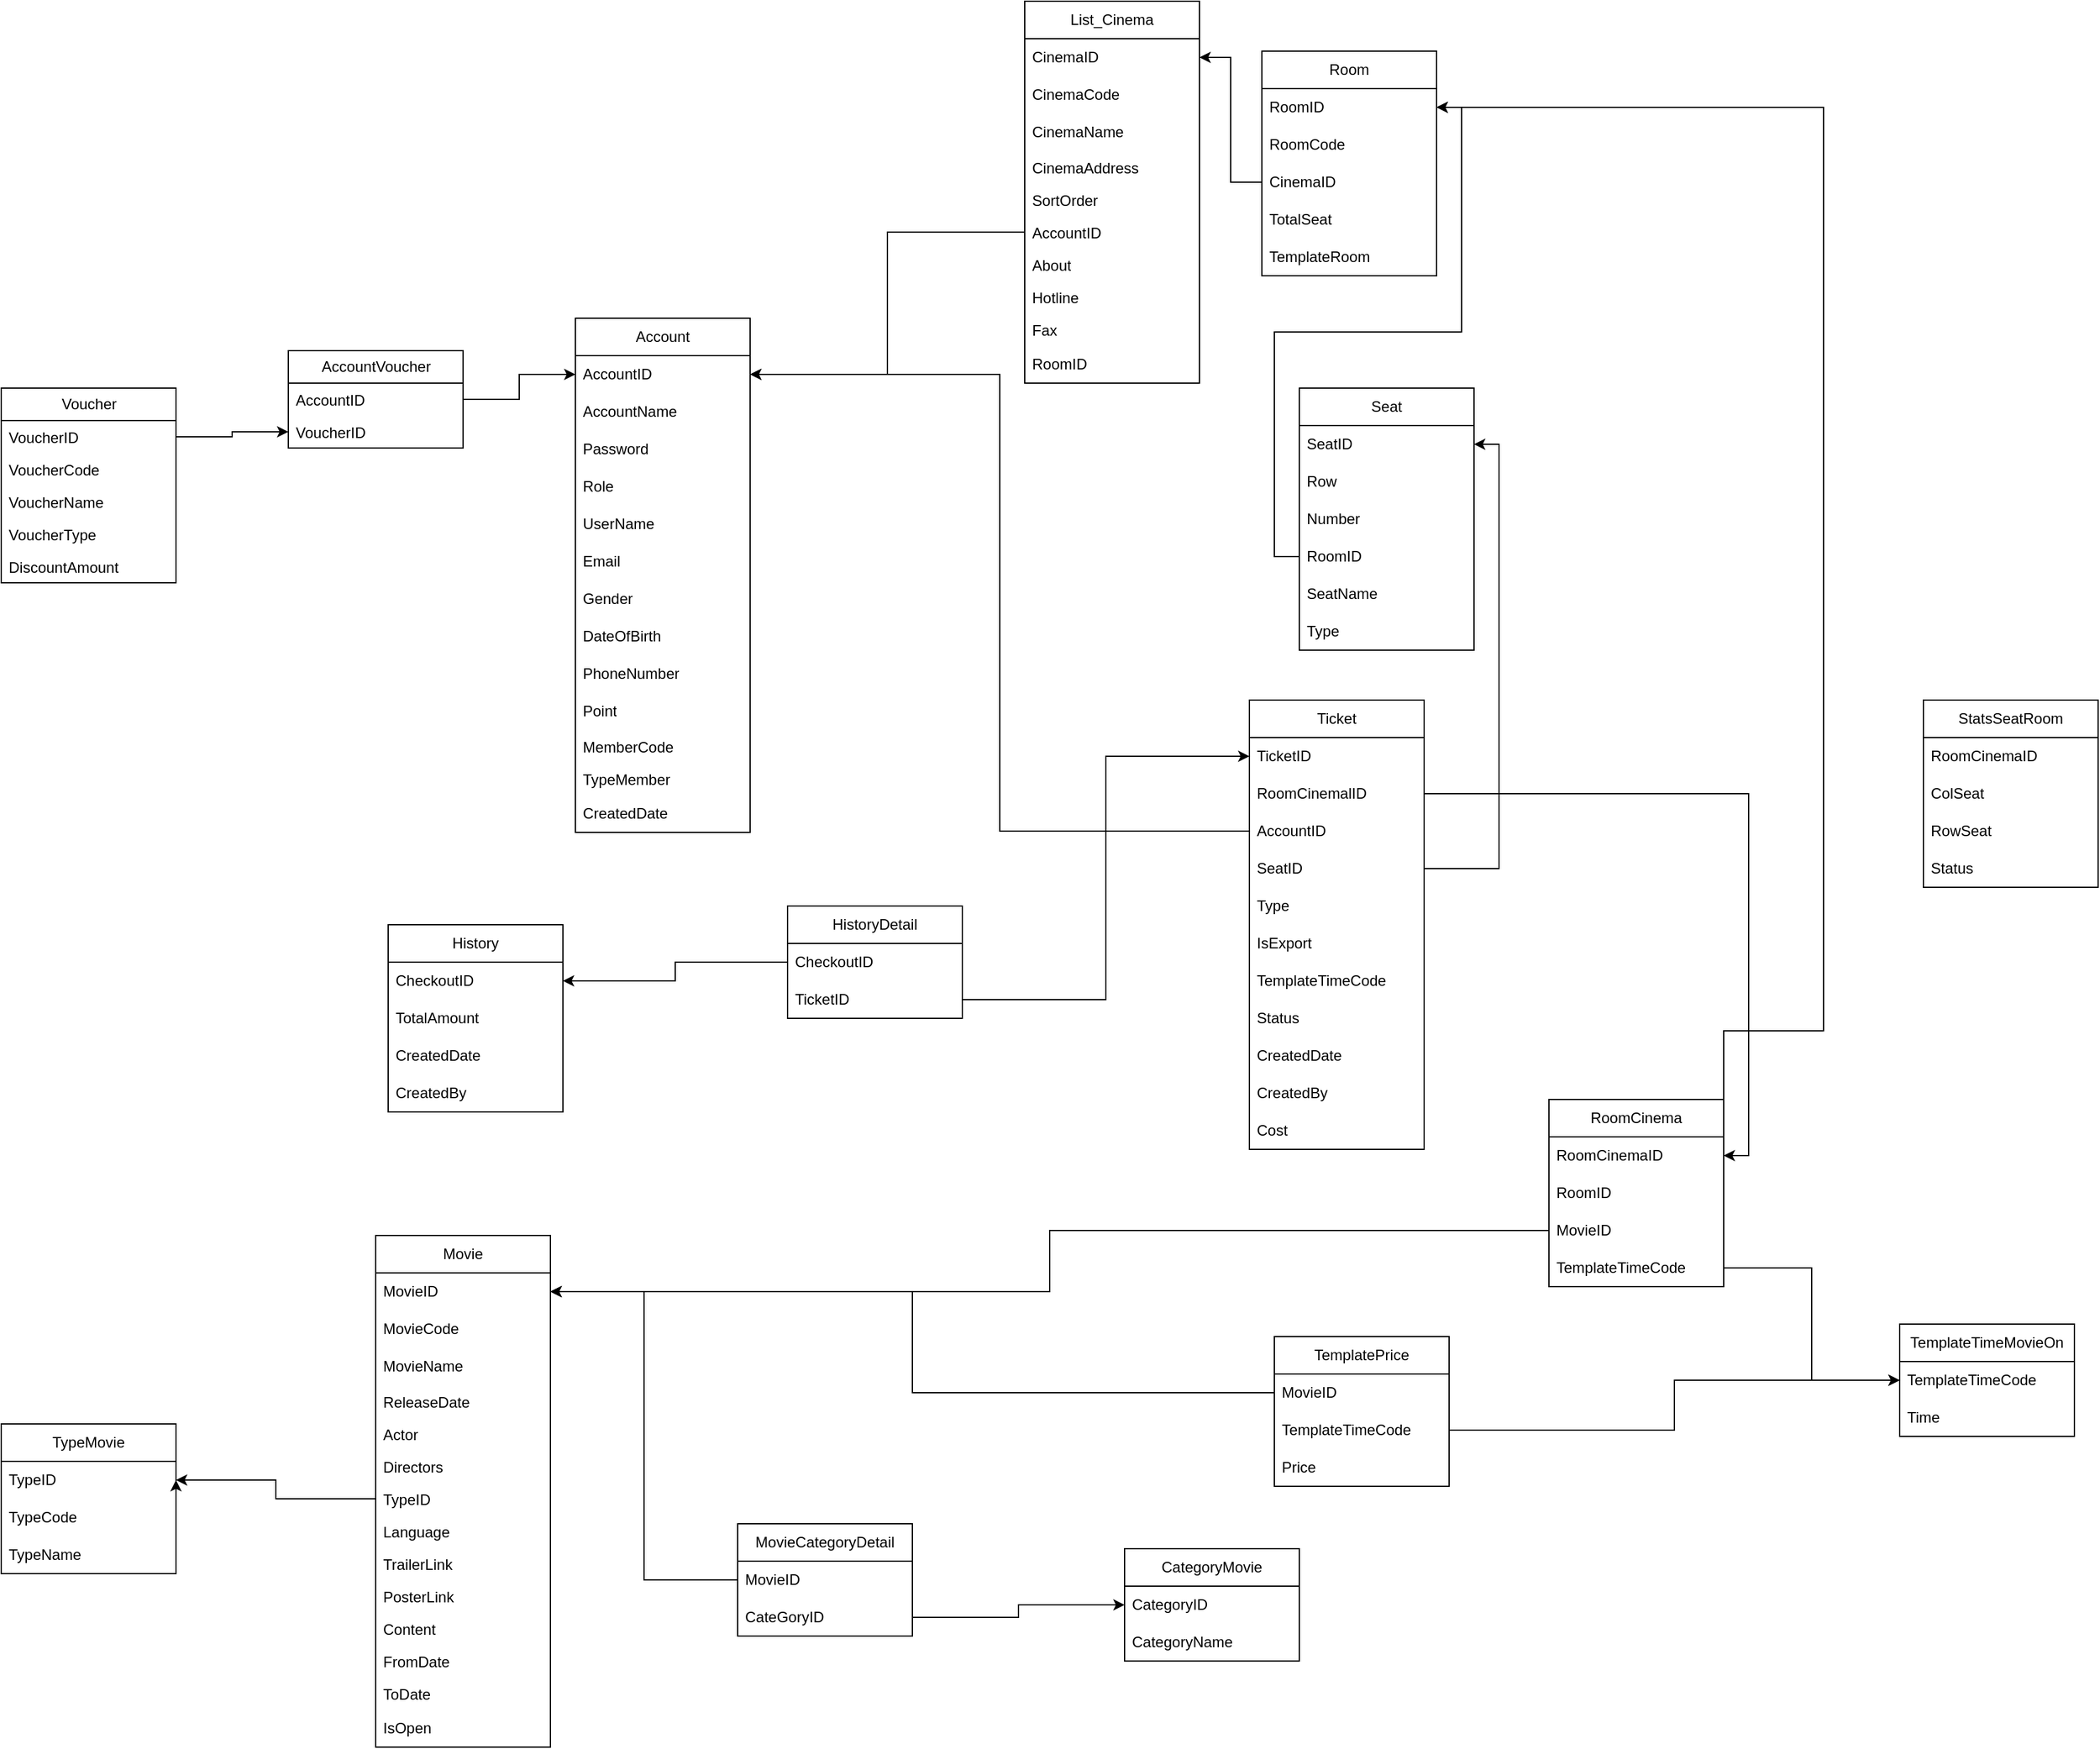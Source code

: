 <mxfile version="20.8.16" type="device"><diagram name="Trang-1" id="UtZjpAJsQ7pLlJtcS7iG"><mxGraphModel dx="2418" dy="1748" grid="1" gridSize="10" guides="1" tooltips="1" connect="1" arrows="1" fold="1" page="1" pageScale="1" pageWidth="827" pageHeight="1169" math="0" shadow="0"><root><mxCell id="0"/><mxCell id="1" parent="0"/><mxCell id="E2GDaPRwXXDeSJfdQGEC-1" value="Account" style="swimlane;fontStyle=0;childLayout=stackLayout;horizontal=1;startSize=30;horizontalStack=0;resizeParent=1;resizeParentMax=0;resizeLast=0;collapsible=1;marginBottom=0;whiteSpace=wrap;html=1;" parent="1" vertex="1"><mxGeometry x="40" y="24" width="140" height="412" as="geometry"/></mxCell><mxCell id="E2GDaPRwXXDeSJfdQGEC-2" value="AccountID" style="text;strokeColor=none;fillColor=none;align=left;verticalAlign=middle;spacingLeft=4;spacingRight=4;overflow=hidden;points=[[0,0.5],[1,0.5]];portConstraint=eastwest;rotatable=0;whiteSpace=wrap;html=1;" parent="E2GDaPRwXXDeSJfdQGEC-1" vertex="1"><mxGeometry y="30" width="140" height="30" as="geometry"/></mxCell><mxCell id="E2GDaPRwXXDeSJfdQGEC-3" value="AccountName" style="text;strokeColor=none;fillColor=none;align=left;verticalAlign=middle;spacingLeft=4;spacingRight=4;overflow=hidden;points=[[0,0.5],[1,0.5]];portConstraint=eastwest;rotatable=0;whiteSpace=wrap;html=1;" parent="E2GDaPRwXXDeSJfdQGEC-1" vertex="1"><mxGeometry y="60" width="140" height="30" as="geometry"/></mxCell><mxCell id="E2GDaPRwXXDeSJfdQGEC-4" value="Password" style="text;strokeColor=none;fillColor=none;align=left;verticalAlign=middle;spacingLeft=4;spacingRight=4;overflow=hidden;points=[[0,0.5],[1,0.5]];portConstraint=eastwest;rotatable=0;whiteSpace=wrap;html=1;" parent="E2GDaPRwXXDeSJfdQGEC-1" vertex="1"><mxGeometry y="90" width="140" height="30" as="geometry"/></mxCell><mxCell id="E2GDaPRwXXDeSJfdQGEC-6" value="Role" style="text;strokeColor=none;fillColor=none;align=left;verticalAlign=middle;spacingLeft=4;spacingRight=4;overflow=hidden;points=[[0,0.5],[1,0.5]];portConstraint=eastwest;rotatable=0;whiteSpace=wrap;html=1;" parent="E2GDaPRwXXDeSJfdQGEC-1" vertex="1"><mxGeometry y="120" width="140" height="30" as="geometry"/></mxCell><mxCell id="E2GDaPRwXXDeSJfdQGEC-7" value="UserName" style="text;strokeColor=none;fillColor=none;align=left;verticalAlign=middle;spacingLeft=4;spacingRight=4;overflow=hidden;points=[[0,0.5],[1,0.5]];portConstraint=eastwest;rotatable=0;whiteSpace=wrap;html=1;" parent="E2GDaPRwXXDeSJfdQGEC-1" vertex="1"><mxGeometry y="150" width="140" height="30" as="geometry"/></mxCell><mxCell id="E2GDaPRwXXDeSJfdQGEC-9" value="Email" style="text;strokeColor=none;fillColor=none;align=left;verticalAlign=middle;spacingLeft=4;spacingRight=4;overflow=hidden;points=[[0,0.5],[1,0.5]];portConstraint=eastwest;rotatable=0;whiteSpace=wrap;html=1;" parent="E2GDaPRwXXDeSJfdQGEC-1" vertex="1"><mxGeometry y="180" width="140" height="30" as="geometry"/></mxCell><mxCell id="rRyHBglKuG5gbjqEW11S-1" value="Gender" style="text;strokeColor=none;fillColor=none;align=left;verticalAlign=middle;spacingLeft=4;spacingRight=4;overflow=hidden;points=[[0,0.5],[1,0.5]];portConstraint=eastwest;rotatable=0;whiteSpace=wrap;html=1;" parent="E2GDaPRwXXDeSJfdQGEC-1" vertex="1"><mxGeometry y="210" width="140" height="30" as="geometry"/></mxCell><mxCell id="E2GDaPRwXXDeSJfdQGEC-8" value="DateOfBirth" style="text;strokeColor=none;fillColor=none;align=left;verticalAlign=middle;spacingLeft=4;spacingRight=4;overflow=hidden;points=[[0,0.5],[1,0.5]];portConstraint=eastwest;rotatable=0;whiteSpace=wrap;html=1;" parent="E2GDaPRwXXDeSJfdQGEC-1" vertex="1"><mxGeometry y="240" width="140" height="30" as="geometry"/></mxCell><mxCell id="E2GDaPRwXXDeSJfdQGEC-11" value="PhoneNumber" style="text;strokeColor=none;fillColor=none;align=left;verticalAlign=middle;spacingLeft=4;spacingRight=4;overflow=hidden;points=[[0,0.5],[1,0.5]];portConstraint=eastwest;rotatable=0;whiteSpace=wrap;html=1;" parent="E2GDaPRwXXDeSJfdQGEC-1" vertex="1"><mxGeometry y="270" width="140" height="30" as="geometry"/></mxCell><mxCell id="E2GDaPRwXXDeSJfdQGEC-10" value="Point" style="text;strokeColor=none;fillColor=none;align=left;verticalAlign=middle;spacingLeft=4;spacingRight=4;overflow=hidden;points=[[0,0.5],[1,0.5]];portConstraint=eastwest;rotatable=0;whiteSpace=wrap;html=1;" parent="E2GDaPRwXXDeSJfdQGEC-1" vertex="1"><mxGeometry y="300" width="140" height="30" as="geometry"/></mxCell><mxCell id="E2GDaPRwXXDeSJfdQGEC-63" value="MemberCode" style="text;strokeColor=none;fillColor=none;align=left;verticalAlign=top;spacingLeft=4;spacingRight=4;overflow=hidden;rotatable=0;points=[[0,0.5],[1,0.5]];portConstraint=eastwest;whiteSpace=wrap;html=1;" parent="E2GDaPRwXXDeSJfdQGEC-1" vertex="1"><mxGeometry y="330" width="140" height="26" as="geometry"/></mxCell><mxCell id="E2GDaPRwXXDeSJfdQGEC-64" value="TypeMember" style="text;strokeColor=none;fillColor=none;align=left;verticalAlign=top;spacingLeft=4;spacingRight=4;overflow=hidden;rotatable=0;points=[[0,0.5],[1,0.5]];portConstraint=eastwest;whiteSpace=wrap;html=1;" parent="E2GDaPRwXXDeSJfdQGEC-1" vertex="1"><mxGeometry y="356" width="140" height="26" as="geometry"/></mxCell><mxCell id="rRyHBglKuG5gbjqEW11S-40" value="CreatedDate" style="text;strokeColor=none;fillColor=none;align=left;verticalAlign=middle;spacingLeft=4;spacingRight=4;overflow=hidden;points=[[0,0.5],[1,0.5]];portConstraint=eastwest;rotatable=0;whiteSpace=wrap;html=1;" parent="E2GDaPRwXXDeSJfdQGEC-1" vertex="1"><mxGeometry y="382" width="140" height="30" as="geometry"/></mxCell><mxCell id="E2GDaPRwXXDeSJfdQGEC-12" value="List_Cinema" style="swimlane;fontStyle=0;childLayout=stackLayout;horizontal=1;startSize=30;horizontalStack=0;resizeParent=1;resizeParentMax=0;resizeLast=0;collapsible=1;marginBottom=0;whiteSpace=wrap;html=1;" parent="1" vertex="1"><mxGeometry x="400" y="-230" width="140" height="306" as="geometry"/></mxCell><mxCell id="E2GDaPRwXXDeSJfdQGEC-13" value="CinemaID" style="text;strokeColor=none;fillColor=none;align=left;verticalAlign=middle;spacingLeft=4;spacingRight=4;overflow=hidden;points=[[0,0.5],[1,0.5]];portConstraint=eastwest;rotatable=0;whiteSpace=wrap;html=1;" parent="E2GDaPRwXXDeSJfdQGEC-12" vertex="1"><mxGeometry y="30" width="140" height="30" as="geometry"/></mxCell><mxCell id="E2GDaPRwXXDeSJfdQGEC-14" value="CinemaCode" style="text;strokeColor=none;fillColor=none;align=left;verticalAlign=middle;spacingLeft=4;spacingRight=4;overflow=hidden;points=[[0,0.5],[1,0.5]];portConstraint=eastwest;rotatable=0;whiteSpace=wrap;html=1;" parent="E2GDaPRwXXDeSJfdQGEC-12" vertex="1"><mxGeometry y="60" width="140" height="30" as="geometry"/></mxCell><mxCell id="E2GDaPRwXXDeSJfdQGEC-15" value="CinemaName" style="text;strokeColor=none;fillColor=none;align=left;verticalAlign=middle;spacingLeft=4;spacingRight=4;overflow=hidden;points=[[0,0.5],[1,0.5]];portConstraint=eastwest;rotatable=0;whiteSpace=wrap;html=1;" parent="E2GDaPRwXXDeSJfdQGEC-12" vertex="1"><mxGeometry y="90" width="140" height="30" as="geometry"/></mxCell><mxCell id="E2GDaPRwXXDeSJfdQGEC-17" value="CinemaAddress" style="text;strokeColor=none;fillColor=none;align=left;verticalAlign=top;spacingLeft=4;spacingRight=4;overflow=hidden;rotatable=0;points=[[0,0.5],[1,0.5]];portConstraint=eastwest;whiteSpace=wrap;html=1;" parent="E2GDaPRwXXDeSJfdQGEC-12" vertex="1"><mxGeometry y="120" width="140" height="26" as="geometry"/></mxCell><mxCell id="E2GDaPRwXXDeSJfdQGEC-18" value="SortOrder" style="text;strokeColor=none;fillColor=none;align=left;verticalAlign=top;spacingLeft=4;spacingRight=4;overflow=hidden;rotatable=0;points=[[0,0.5],[1,0.5]];portConstraint=eastwest;whiteSpace=wrap;html=1;" parent="E2GDaPRwXXDeSJfdQGEC-12" vertex="1"><mxGeometry y="146" width="140" height="26" as="geometry"/></mxCell><mxCell id="E2GDaPRwXXDeSJfdQGEC-20" value="AccountID" style="text;strokeColor=none;fillColor=none;align=left;verticalAlign=top;spacingLeft=4;spacingRight=4;overflow=hidden;rotatable=0;points=[[0,0.5],[1,0.5]];portConstraint=eastwest;whiteSpace=wrap;html=1;" parent="E2GDaPRwXXDeSJfdQGEC-12" vertex="1"><mxGeometry y="172" width="140" height="26" as="geometry"/></mxCell><mxCell id="E2GDaPRwXXDeSJfdQGEC-77" value="About" style="text;strokeColor=none;fillColor=none;align=left;verticalAlign=top;spacingLeft=4;spacingRight=4;overflow=hidden;rotatable=0;points=[[0,0.5],[1,0.5]];portConstraint=eastwest;whiteSpace=wrap;html=1;" parent="E2GDaPRwXXDeSJfdQGEC-12" vertex="1"><mxGeometry y="198" width="140" height="26" as="geometry"/></mxCell><mxCell id="E2GDaPRwXXDeSJfdQGEC-19" value="Hotline" style="text;strokeColor=none;fillColor=none;align=left;verticalAlign=top;spacingLeft=4;spacingRight=4;overflow=hidden;rotatable=0;points=[[0,0.5],[1,0.5]];portConstraint=eastwest;whiteSpace=wrap;html=1;" parent="E2GDaPRwXXDeSJfdQGEC-12" vertex="1"><mxGeometry y="224" width="140" height="26" as="geometry"/></mxCell><mxCell id="E2GDaPRwXXDeSJfdQGEC-78" value="Fax" style="text;strokeColor=none;fillColor=none;align=left;verticalAlign=top;spacingLeft=4;spacingRight=4;overflow=hidden;rotatable=0;points=[[0,0.5],[1,0.5]];portConstraint=eastwest;whiteSpace=wrap;html=1;" parent="E2GDaPRwXXDeSJfdQGEC-12" vertex="1"><mxGeometry y="250" width="140" height="26" as="geometry"/></mxCell><mxCell id="E2GDaPRwXXDeSJfdQGEC-109" value="RoomID" style="text;strokeColor=none;fillColor=none;align=left;verticalAlign=middle;spacingLeft=4;spacingRight=4;overflow=hidden;points=[[0,0.5],[1,0.5]];portConstraint=eastwest;rotatable=0;whiteSpace=wrap;html=1;" parent="E2GDaPRwXXDeSJfdQGEC-12" vertex="1"><mxGeometry y="276" width="140" height="30" as="geometry"/></mxCell><mxCell id="E2GDaPRwXXDeSJfdQGEC-34" style="edgeStyle=orthogonalEdgeStyle;rounded=0;orthogonalLoop=1;jettySize=auto;html=1;exitX=0;exitY=0.5;exitDx=0;exitDy=0;entryX=1;entryY=0.5;entryDx=0;entryDy=0;" parent="1" source="E2GDaPRwXXDeSJfdQGEC-20" target="E2GDaPRwXXDeSJfdQGEC-2" edge="1"><mxGeometry relative="1" as="geometry"/></mxCell><mxCell id="E2GDaPRwXXDeSJfdQGEC-35" value="Movie" style="swimlane;fontStyle=0;childLayout=stackLayout;horizontal=1;startSize=30;horizontalStack=0;resizeParent=1;resizeParentMax=0;resizeLast=0;collapsible=1;marginBottom=0;whiteSpace=wrap;html=1;" parent="1" vertex="1"><mxGeometry x="-120" y="759" width="140" height="410" as="geometry"/></mxCell><mxCell id="E2GDaPRwXXDeSJfdQGEC-36" value="MovieID" style="text;strokeColor=none;fillColor=none;align=left;verticalAlign=middle;spacingLeft=4;spacingRight=4;overflow=hidden;points=[[0,0.5],[1,0.5]];portConstraint=eastwest;rotatable=0;whiteSpace=wrap;html=1;" parent="E2GDaPRwXXDeSJfdQGEC-35" vertex="1"><mxGeometry y="30" width="140" height="30" as="geometry"/></mxCell><mxCell id="E2GDaPRwXXDeSJfdQGEC-37" value="MovieCode" style="text;strokeColor=none;fillColor=none;align=left;verticalAlign=middle;spacingLeft=4;spacingRight=4;overflow=hidden;points=[[0,0.5],[1,0.5]];portConstraint=eastwest;rotatable=0;whiteSpace=wrap;html=1;" parent="E2GDaPRwXXDeSJfdQGEC-35" vertex="1"><mxGeometry y="60" width="140" height="30" as="geometry"/></mxCell><mxCell id="E2GDaPRwXXDeSJfdQGEC-38" value="MovieName" style="text;strokeColor=none;fillColor=none;align=left;verticalAlign=middle;spacingLeft=4;spacingRight=4;overflow=hidden;points=[[0,0.5],[1,0.5]];portConstraint=eastwest;rotatable=0;whiteSpace=wrap;html=1;" parent="E2GDaPRwXXDeSJfdQGEC-35" vertex="1"><mxGeometry y="90" width="140" height="30" as="geometry"/></mxCell><mxCell id="E2GDaPRwXXDeSJfdQGEC-49" value="ReleaseDate" style="text;strokeColor=none;fillColor=none;align=left;verticalAlign=top;spacingLeft=4;spacingRight=4;overflow=hidden;rotatable=0;points=[[0,0.5],[1,0.5]];portConstraint=eastwest;whiteSpace=wrap;html=1;" parent="E2GDaPRwXXDeSJfdQGEC-35" vertex="1"><mxGeometry y="120" width="140" height="26" as="geometry"/></mxCell><mxCell id="E2GDaPRwXXDeSJfdQGEC-50" value="Actor" style="text;strokeColor=none;fillColor=none;align=left;verticalAlign=top;spacingLeft=4;spacingRight=4;overflow=hidden;rotatable=0;points=[[0,0.5],[1,0.5]];portConstraint=eastwest;whiteSpace=wrap;html=1;" parent="E2GDaPRwXXDeSJfdQGEC-35" vertex="1"><mxGeometry y="146" width="140" height="26" as="geometry"/></mxCell><mxCell id="E2GDaPRwXXDeSJfdQGEC-51" value="Directors" style="text;strokeColor=none;fillColor=none;align=left;verticalAlign=top;spacingLeft=4;spacingRight=4;overflow=hidden;rotatable=0;points=[[0,0.5],[1,0.5]];portConstraint=eastwest;whiteSpace=wrap;html=1;" parent="E2GDaPRwXXDeSJfdQGEC-35" vertex="1"><mxGeometry y="172" width="140" height="26" as="geometry"/></mxCell><mxCell id="E2GDaPRwXXDeSJfdQGEC-57" value="TypeID" style="text;strokeColor=none;fillColor=none;align=left;verticalAlign=top;spacingLeft=4;spacingRight=4;overflow=hidden;rotatable=0;points=[[0,0.5],[1,0.5]];portConstraint=eastwest;whiteSpace=wrap;html=1;" parent="E2GDaPRwXXDeSJfdQGEC-35" vertex="1"><mxGeometry y="198" width="140" height="26" as="geometry"/></mxCell><mxCell id="E2GDaPRwXXDeSJfdQGEC-52" value="Language" style="text;strokeColor=none;fillColor=none;align=left;verticalAlign=top;spacingLeft=4;spacingRight=4;overflow=hidden;rotatable=0;points=[[0,0.5],[1,0.5]];portConstraint=eastwest;whiteSpace=wrap;html=1;" parent="E2GDaPRwXXDeSJfdQGEC-35" vertex="1"><mxGeometry y="224" width="140" height="26" as="geometry"/></mxCell><mxCell id="E2GDaPRwXXDeSJfdQGEC-60" value="TrailerLink&lt;br&gt;" style="text;strokeColor=none;fillColor=none;align=left;verticalAlign=top;spacingLeft=4;spacingRight=4;overflow=hidden;rotatable=0;points=[[0,0.5],[1,0.5]];portConstraint=eastwest;whiteSpace=wrap;html=1;" parent="E2GDaPRwXXDeSJfdQGEC-35" vertex="1"><mxGeometry y="250" width="140" height="26" as="geometry"/></mxCell><mxCell id="E2GDaPRwXXDeSJfdQGEC-59" value="PosterLink" style="text;strokeColor=none;fillColor=none;align=left;verticalAlign=top;spacingLeft=4;spacingRight=4;overflow=hidden;rotatable=0;points=[[0,0.5],[1,0.5]];portConstraint=eastwest;whiteSpace=wrap;html=1;" parent="E2GDaPRwXXDeSJfdQGEC-35" vertex="1"><mxGeometry y="276" width="140" height="26" as="geometry"/></mxCell><mxCell id="E2GDaPRwXXDeSJfdQGEC-62" value="Content" style="text;strokeColor=none;fillColor=none;align=left;verticalAlign=top;spacingLeft=4;spacingRight=4;overflow=hidden;rotatable=0;points=[[0,0.5],[1,0.5]];portConstraint=eastwest;whiteSpace=wrap;html=1;" parent="E2GDaPRwXXDeSJfdQGEC-35" vertex="1"><mxGeometry y="302" width="140" height="26" as="geometry"/></mxCell><mxCell id="E2GDaPRwXXDeSJfdQGEC-80" value="FromDate" style="text;strokeColor=none;fillColor=none;align=left;verticalAlign=top;spacingLeft=4;spacingRight=4;overflow=hidden;rotatable=0;points=[[0,0.5],[1,0.5]];portConstraint=eastwest;whiteSpace=wrap;html=1;" parent="E2GDaPRwXXDeSJfdQGEC-35" vertex="1"><mxGeometry y="328" width="140" height="26" as="geometry"/></mxCell><mxCell id="E2GDaPRwXXDeSJfdQGEC-79" value="ToDate" style="text;strokeColor=none;fillColor=none;align=left;verticalAlign=top;spacingLeft=4;spacingRight=4;overflow=hidden;rotatable=0;points=[[0,0.5],[1,0.5]];portConstraint=eastwest;whiteSpace=wrap;html=1;" parent="E2GDaPRwXXDeSJfdQGEC-35" vertex="1"><mxGeometry y="354" width="140" height="26" as="geometry"/></mxCell><mxCell id="rRyHBglKuG5gbjqEW11S-2" value="IsOpen" style="text;strokeColor=none;fillColor=none;align=left;verticalAlign=middle;spacingLeft=4;spacingRight=4;overflow=hidden;points=[[0,0.5],[1,0.5]];portConstraint=eastwest;rotatable=0;whiteSpace=wrap;html=1;" parent="E2GDaPRwXXDeSJfdQGEC-35" vertex="1"><mxGeometry y="380" width="140" height="30" as="geometry"/></mxCell><mxCell id="E2GDaPRwXXDeSJfdQGEC-39" value="CategoryMovie" style="swimlane;fontStyle=0;childLayout=stackLayout;horizontal=1;startSize=30;horizontalStack=0;resizeParent=1;resizeParentMax=0;resizeLast=0;collapsible=1;marginBottom=0;whiteSpace=wrap;html=1;" parent="1" vertex="1"><mxGeometry x="480" y="1010" width="140" height="90" as="geometry"/></mxCell><mxCell id="E2GDaPRwXXDeSJfdQGEC-40" value="CategoryID" style="text;strokeColor=none;fillColor=none;align=left;verticalAlign=middle;spacingLeft=4;spacingRight=4;overflow=hidden;points=[[0,0.5],[1,0.5]];portConstraint=eastwest;rotatable=0;whiteSpace=wrap;html=1;" parent="E2GDaPRwXXDeSJfdQGEC-39" vertex="1"><mxGeometry y="30" width="140" height="30" as="geometry"/></mxCell><mxCell id="E2GDaPRwXXDeSJfdQGEC-41" value="CategoryName" style="text;strokeColor=none;fillColor=none;align=left;verticalAlign=middle;spacingLeft=4;spacingRight=4;overflow=hidden;points=[[0,0.5],[1,0.5]];portConstraint=eastwest;rotatable=0;whiteSpace=wrap;html=1;" parent="E2GDaPRwXXDeSJfdQGEC-39" vertex="1"><mxGeometry y="60" width="140" height="30" as="geometry"/></mxCell><mxCell id="E2GDaPRwXXDeSJfdQGEC-43" value="MovieCategoryDetail" style="swimlane;fontStyle=0;childLayout=stackLayout;horizontal=1;startSize=30;horizontalStack=0;resizeParent=1;resizeParentMax=0;resizeLast=0;collapsible=1;marginBottom=0;whiteSpace=wrap;html=1;" parent="1" vertex="1"><mxGeometry x="170" y="990" width="140" height="90" as="geometry"/></mxCell><mxCell id="E2GDaPRwXXDeSJfdQGEC-44" value="MovieID" style="text;strokeColor=none;fillColor=none;align=left;verticalAlign=middle;spacingLeft=4;spacingRight=4;overflow=hidden;points=[[0,0.5],[1,0.5]];portConstraint=eastwest;rotatable=0;whiteSpace=wrap;html=1;" parent="E2GDaPRwXXDeSJfdQGEC-43" vertex="1"><mxGeometry y="30" width="140" height="30" as="geometry"/></mxCell><mxCell id="E2GDaPRwXXDeSJfdQGEC-45" value="CateGoryID" style="text;strokeColor=none;fillColor=none;align=left;verticalAlign=middle;spacingLeft=4;spacingRight=4;overflow=hidden;points=[[0,0.5],[1,0.5]];portConstraint=eastwest;rotatable=0;whiteSpace=wrap;html=1;" parent="E2GDaPRwXXDeSJfdQGEC-43" vertex="1"><mxGeometry y="60" width="140" height="30" as="geometry"/></mxCell><mxCell id="E2GDaPRwXXDeSJfdQGEC-47" style="edgeStyle=orthogonalEdgeStyle;rounded=0;orthogonalLoop=1;jettySize=auto;html=1;exitX=0;exitY=0.5;exitDx=0;exitDy=0;entryX=1;entryY=0.5;entryDx=0;entryDy=0;" parent="1" source="E2GDaPRwXXDeSJfdQGEC-44" target="E2GDaPRwXXDeSJfdQGEC-36" edge="1"><mxGeometry relative="1" as="geometry"/></mxCell><mxCell id="E2GDaPRwXXDeSJfdQGEC-48" style="edgeStyle=orthogonalEdgeStyle;rounded=0;orthogonalLoop=1;jettySize=auto;html=1;exitX=1;exitY=0.5;exitDx=0;exitDy=0;entryX=0;entryY=0.5;entryDx=0;entryDy=0;" parent="1" source="E2GDaPRwXXDeSJfdQGEC-45" target="E2GDaPRwXXDeSJfdQGEC-40" edge="1"><mxGeometry relative="1" as="geometry"/></mxCell><mxCell id="E2GDaPRwXXDeSJfdQGEC-53" value="TypeMovie" style="swimlane;fontStyle=0;childLayout=stackLayout;horizontal=1;startSize=30;horizontalStack=0;resizeParent=1;resizeParentMax=0;resizeLast=0;collapsible=1;marginBottom=0;whiteSpace=wrap;html=1;" parent="1" vertex="1"><mxGeometry x="-420" y="910" width="140" height="120" as="geometry"/></mxCell><mxCell id="E2GDaPRwXXDeSJfdQGEC-54" value="TypeID" style="text;strokeColor=none;fillColor=none;align=left;verticalAlign=middle;spacingLeft=4;spacingRight=4;overflow=hidden;points=[[0,0.5],[1,0.5]];portConstraint=eastwest;rotatable=0;whiteSpace=wrap;html=1;" parent="E2GDaPRwXXDeSJfdQGEC-53" vertex="1"><mxGeometry y="30" width="140" height="30" as="geometry"/></mxCell><mxCell id="E2GDaPRwXXDeSJfdQGEC-55" value="TypeCode" style="text;strokeColor=none;fillColor=none;align=left;verticalAlign=middle;spacingLeft=4;spacingRight=4;overflow=hidden;points=[[0,0.5],[1,0.5]];portConstraint=eastwest;rotatable=0;whiteSpace=wrap;html=1;" parent="E2GDaPRwXXDeSJfdQGEC-53" vertex="1"><mxGeometry y="60" width="140" height="30" as="geometry"/></mxCell><mxCell id="E2GDaPRwXXDeSJfdQGEC-56" value="TypeName" style="text;strokeColor=none;fillColor=none;align=left;verticalAlign=middle;spacingLeft=4;spacingRight=4;overflow=hidden;points=[[0,0.5],[1,0.5]];portConstraint=eastwest;rotatable=0;whiteSpace=wrap;html=1;" parent="E2GDaPRwXXDeSJfdQGEC-53" vertex="1"><mxGeometry y="90" width="140" height="30" as="geometry"/></mxCell><mxCell id="E2GDaPRwXXDeSJfdQGEC-61" style="edgeStyle=orthogonalEdgeStyle;rounded=0;orthogonalLoop=1;jettySize=auto;html=1;entryX=1;entryY=0.5;entryDx=0;entryDy=0;" parent="E2GDaPRwXXDeSJfdQGEC-53" target="E2GDaPRwXXDeSJfdQGEC-54" edge="1"><mxGeometry relative="1" as="geometry"><mxPoint x="140" y="50" as="sourcePoint"/></mxGeometry></mxCell><mxCell id="E2GDaPRwXXDeSJfdQGEC-58" style="edgeStyle=orthogonalEdgeStyle;rounded=0;orthogonalLoop=1;jettySize=auto;html=1;exitX=0;exitY=0.5;exitDx=0;exitDy=0;entryX=1;entryY=0.5;entryDx=0;entryDy=0;" parent="1" source="E2GDaPRwXXDeSJfdQGEC-57" target="E2GDaPRwXXDeSJfdQGEC-54" edge="1"><mxGeometry relative="1" as="geometry"/></mxCell><mxCell id="E2GDaPRwXXDeSJfdQGEC-65" value="Voucher" style="swimlane;fontStyle=0;childLayout=stackLayout;horizontal=1;startSize=26;fillColor=none;horizontalStack=0;resizeParent=1;resizeParentMax=0;resizeLast=0;collapsible=1;marginBottom=0;html=1;" parent="1" vertex="1"><mxGeometry x="-420" y="80" width="140" height="156" as="geometry"/></mxCell><mxCell id="E2GDaPRwXXDeSJfdQGEC-66" value="VoucherID" style="text;strokeColor=none;fillColor=none;align=left;verticalAlign=top;spacingLeft=4;spacingRight=4;overflow=hidden;rotatable=0;points=[[0,0.5],[1,0.5]];portConstraint=eastwest;whiteSpace=wrap;html=1;" parent="E2GDaPRwXXDeSJfdQGEC-65" vertex="1"><mxGeometry y="26" width="140" height="26" as="geometry"/></mxCell><mxCell id="E2GDaPRwXXDeSJfdQGEC-67" value="VoucherCode" style="text;strokeColor=none;fillColor=none;align=left;verticalAlign=top;spacingLeft=4;spacingRight=4;overflow=hidden;rotatable=0;points=[[0,0.5],[1,0.5]];portConstraint=eastwest;whiteSpace=wrap;html=1;" parent="E2GDaPRwXXDeSJfdQGEC-65" vertex="1"><mxGeometry y="52" width="140" height="26" as="geometry"/></mxCell><mxCell id="E2GDaPRwXXDeSJfdQGEC-68" value="VoucherName" style="text;strokeColor=none;fillColor=none;align=left;verticalAlign=top;spacingLeft=4;spacingRight=4;overflow=hidden;rotatable=0;points=[[0,0.5],[1,0.5]];portConstraint=eastwest;whiteSpace=wrap;html=1;" parent="E2GDaPRwXXDeSJfdQGEC-65" vertex="1"><mxGeometry y="78" width="140" height="26" as="geometry"/></mxCell><mxCell id="E2GDaPRwXXDeSJfdQGEC-69" value="VoucherType" style="text;strokeColor=none;fillColor=none;align=left;verticalAlign=top;spacingLeft=4;spacingRight=4;overflow=hidden;rotatable=0;points=[[0,0.5],[1,0.5]];portConstraint=eastwest;whiteSpace=wrap;html=1;" parent="E2GDaPRwXXDeSJfdQGEC-65" vertex="1"><mxGeometry y="104" width="140" height="26" as="geometry"/></mxCell><mxCell id="E2GDaPRwXXDeSJfdQGEC-70" value="DiscountAmount&lt;br&gt;" style="text;strokeColor=none;fillColor=none;align=left;verticalAlign=top;spacingLeft=4;spacingRight=4;overflow=hidden;rotatable=0;points=[[0,0.5],[1,0.5]];portConstraint=eastwest;whiteSpace=wrap;html=1;" parent="E2GDaPRwXXDeSJfdQGEC-65" vertex="1"><mxGeometry y="130" width="140" height="26" as="geometry"/></mxCell><mxCell id="E2GDaPRwXXDeSJfdQGEC-71" value="AccountVoucher" style="swimlane;fontStyle=0;childLayout=stackLayout;horizontal=1;startSize=26;fillColor=none;horizontalStack=0;resizeParent=1;resizeParentMax=0;resizeLast=0;collapsible=1;marginBottom=0;html=1;" parent="1" vertex="1"><mxGeometry x="-190" y="50" width="140" height="78" as="geometry"/></mxCell><mxCell id="E2GDaPRwXXDeSJfdQGEC-72" value="AccountID" style="text;strokeColor=none;fillColor=none;align=left;verticalAlign=top;spacingLeft=4;spacingRight=4;overflow=hidden;rotatable=0;points=[[0,0.5],[1,0.5]];portConstraint=eastwest;whiteSpace=wrap;html=1;" parent="E2GDaPRwXXDeSJfdQGEC-71" vertex="1"><mxGeometry y="26" width="140" height="26" as="geometry"/></mxCell><mxCell id="E2GDaPRwXXDeSJfdQGEC-73" value="VoucherID" style="text;strokeColor=none;fillColor=none;align=left;verticalAlign=top;spacingLeft=4;spacingRight=4;overflow=hidden;rotatable=0;points=[[0,0.5],[1,0.5]];portConstraint=eastwest;whiteSpace=wrap;html=1;" parent="E2GDaPRwXXDeSJfdQGEC-71" vertex="1"><mxGeometry y="52" width="140" height="26" as="geometry"/></mxCell><mxCell id="E2GDaPRwXXDeSJfdQGEC-75" style="edgeStyle=orthogonalEdgeStyle;rounded=0;orthogonalLoop=1;jettySize=auto;html=1;exitX=1;exitY=0.5;exitDx=0;exitDy=0;entryX=0;entryY=0.5;entryDx=0;entryDy=0;" parent="1" source="E2GDaPRwXXDeSJfdQGEC-66" target="E2GDaPRwXXDeSJfdQGEC-73" edge="1"><mxGeometry relative="1" as="geometry"/></mxCell><mxCell id="E2GDaPRwXXDeSJfdQGEC-76" style="edgeStyle=orthogonalEdgeStyle;rounded=0;orthogonalLoop=1;jettySize=auto;html=1;exitX=1;exitY=0.5;exitDx=0;exitDy=0;entryX=0;entryY=0.5;entryDx=0;entryDy=0;" parent="1" source="E2GDaPRwXXDeSJfdQGEC-72" target="E2GDaPRwXXDeSJfdQGEC-2" edge="1"><mxGeometry relative="1" as="geometry"/></mxCell><mxCell id="E2GDaPRwXXDeSJfdQGEC-86" value="TemplateTimeMovieOn" style="swimlane;fontStyle=0;childLayout=stackLayout;horizontal=1;startSize=30;horizontalStack=0;resizeParent=1;resizeParentMax=0;resizeLast=0;collapsible=1;marginBottom=0;whiteSpace=wrap;html=1;" parent="1" vertex="1"><mxGeometry x="1101" y="830" width="140" height="90" as="geometry"/></mxCell><mxCell id="E2GDaPRwXXDeSJfdQGEC-88" value="TemplateTimeCode" style="text;strokeColor=none;fillColor=none;align=left;verticalAlign=middle;spacingLeft=4;spacingRight=4;overflow=hidden;points=[[0,0.5],[1,0.5]];portConstraint=eastwest;rotatable=0;whiteSpace=wrap;html=1;" parent="E2GDaPRwXXDeSJfdQGEC-86" vertex="1"><mxGeometry y="30" width="140" height="30" as="geometry"/></mxCell><mxCell id="E2GDaPRwXXDeSJfdQGEC-89" value="Time" style="text;strokeColor=none;fillColor=none;align=left;verticalAlign=middle;spacingLeft=4;spacingRight=4;overflow=hidden;points=[[0,0.5],[1,0.5]];portConstraint=eastwest;rotatable=0;whiteSpace=wrap;html=1;" parent="E2GDaPRwXXDeSJfdQGEC-86" vertex="1"><mxGeometry y="60" width="140" height="30" as="geometry"/></mxCell><mxCell id="E2GDaPRwXXDeSJfdQGEC-90" value="RoomCinema" style="swimlane;fontStyle=0;childLayout=stackLayout;horizontal=1;startSize=30;horizontalStack=0;resizeParent=1;resizeParentMax=0;resizeLast=0;collapsible=1;marginBottom=0;whiteSpace=wrap;html=1;" parent="1" vertex="1"><mxGeometry x="820" y="650" width="140" height="150" as="geometry"/></mxCell><mxCell id="E2GDaPRwXXDeSJfdQGEC-123" value="RoomCinemaID" style="text;strokeColor=none;fillColor=none;align=left;verticalAlign=middle;spacingLeft=4;spacingRight=4;overflow=hidden;points=[[0,0.5],[1,0.5]];portConstraint=eastwest;rotatable=0;whiteSpace=wrap;html=1;" parent="E2GDaPRwXXDeSJfdQGEC-90" vertex="1"><mxGeometry y="30" width="140" height="30" as="geometry"/></mxCell><mxCell id="E2GDaPRwXXDeSJfdQGEC-91" value="RoomID" style="text;strokeColor=none;fillColor=none;align=left;verticalAlign=middle;spacingLeft=4;spacingRight=4;overflow=hidden;points=[[0,0.5],[1,0.5]];portConstraint=eastwest;rotatable=0;whiteSpace=wrap;html=1;" parent="E2GDaPRwXXDeSJfdQGEC-90" vertex="1"><mxGeometry y="60" width="140" height="30" as="geometry"/></mxCell><mxCell id="E2GDaPRwXXDeSJfdQGEC-112" value="MovieID" style="text;strokeColor=none;fillColor=none;align=left;verticalAlign=middle;spacingLeft=4;spacingRight=4;overflow=hidden;points=[[0,0.5],[1,0.5]];portConstraint=eastwest;rotatable=0;whiteSpace=wrap;html=1;" parent="E2GDaPRwXXDeSJfdQGEC-90" vertex="1"><mxGeometry y="90" width="140" height="30" as="geometry"/></mxCell><mxCell id="E2GDaPRwXXDeSJfdQGEC-113" value="TemplateTimeCode" style="text;strokeColor=none;fillColor=none;align=left;verticalAlign=middle;spacingLeft=4;spacingRight=4;overflow=hidden;points=[[0,0.5],[1,0.5]];portConstraint=eastwest;rotatable=0;whiteSpace=wrap;html=1;" parent="E2GDaPRwXXDeSJfdQGEC-90" vertex="1"><mxGeometry y="120" width="140" height="30" as="geometry"/></mxCell><mxCell id="E2GDaPRwXXDeSJfdQGEC-118" style="edgeStyle=orthogonalEdgeStyle;rounded=0;orthogonalLoop=1;jettySize=auto;html=1;exitX=0;exitY=0.5;exitDx=0;exitDy=0;entryX=1;entryY=0.5;entryDx=0;entryDy=0;" parent="1" source="E2GDaPRwXXDeSJfdQGEC-116" target="E2GDaPRwXXDeSJfdQGEC-13" edge="1"><mxGeometry relative="1" as="geometry"/></mxCell><mxCell id="E2GDaPRwXXDeSJfdQGEC-114" value="Room" style="swimlane;fontStyle=0;childLayout=stackLayout;horizontal=1;startSize=30;horizontalStack=0;resizeParent=1;resizeParentMax=0;resizeLast=0;collapsible=1;marginBottom=0;whiteSpace=wrap;html=1;" parent="1" vertex="1"><mxGeometry x="590" y="-190" width="140" height="180" as="geometry"/></mxCell><mxCell id="E2GDaPRwXXDeSJfdQGEC-115" value="RoomID" style="text;strokeColor=none;fillColor=none;align=left;verticalAlign=middle;spacingLeft=4;spacingRight=4;overflow=hidden;points=[[0,0.5],[1,0.5]];portConstraint=eastwest;rotatable=0;whiteSpace=wrap;html=1;" parent="E2GDaPRwXXDeSJfdQGEC-114" vertex="1"><mxGeometry y="30" width="140" height="30" as="geometry"/></mxCell><mxCell id="E2GDaPRwXXDeSJfdQGEC-92" value="RoomCode" style="text;strokeColor=none;fillColor=none;align=left;verticalAlign=middle;spacingLeft=4;spacingRight=4;overflow=hidden;points=[[0,0.5],[1,0.5]];portConstraint=eastwest;rotatable=0;whiteSpace=wrap;html=1;" parent="E2GDaPRwXXDeSJfdQGEC-114" vertex="1"><mxGeometry y="60" width="140" height="30" as="geometry"/></mxCell><mxCell id="E2GDaPRwXXDeSJfdQGEC-116" value="CinemaID" style="text;strokeColor=none;fillColor=none;align=left;verticalAlign=middle;spacingLeft=4;spacingRight=4;overflow=hidden;points=[[0,0.5],[1,0.5]];portConstraint=eastwest;rotatable=0;whiteSpace=wrap;html=1;" parent="E2GDaPRwXXDeSJfdQGEC-114" vertex="1"><mxGeometry y="90" width="140" height="30" as="geometry"/></mxCell><mxCell id="E2GDaPRwXXDeSJfdQGEC-93" value="TotalSeat" style="text;strokeColor=none;fillColor=none;align=left;verticalAlign=middle;spacingLeft=4;spacingRight=4;overflow=hidden;points=[[0,0.5],[1,0.5]];portConstraint=eastwest;rotatable=0;whiteSpace=wrap;html=1;" parent="E2GDaPRwXXDeSJfdQGEC-114" vertex="1"><mxGeometry y="120" width="140" height="30" as="geometry"/></mxCell><mxCell id="E2GDaPRwXXDeSJfdQGEC-94" value="TemplateRoom" style="text;strokeColor=none;fillColor=none;align=left;verticalAlign=middle;spacingLeft=4;spacingRight=4;overflow=hidden;points=[[0,0.5],[1,0.5]];portConstraint=eastwest;rotatable=0;whiteSpace=wrap;html=1;" parent="E2GDaPRwXXDeSJfdQGEC-114" vertex="1"><mxGeometry y="150" width="140" height="30" as="geometry"/></mxCell><mxCell id="E2GDaPRwXXDeSJfdQGEC-119" style="edgeStyle=orthogonalEdgeStyle;rounded=0;orthogonalLoop=1;jettySize=auto;html=1;exitX=1;exitY=0.5;exitDx=0;exitDy=0;entryX=1;entryY=0.5;entryDx=0;entryDy=0;" parent="1" source="E2GDaPRwXXDeSJfdQGEC-91" target="E2GDaPRwXXDeSJfdQGEC-115" edge="1"><mxGeometry relative="1" as="geometry"><Array as="points"><mxPoint x="1040" y="595"/><mxPoint x="1040" y="-145"/></Array></mxGeometry></mxCell><mxCell id="E2GDaPRwXXDeSJfdQGEC-120" style="edgeStyle=orthogonalEdgeStyle;rounded=0;orthogonalLoop=1;jettySize=auto;html=1;exitX=0;exitY=0.5;exitDx=0;exitDy=0;entryX=1;entryY=0.5;entryDx=0;entryDy=0;" parent="1" source="E2GDaPRwXXDeSJfdQGEC-112" target="E2GDaPRwXXDeSJfdQGEC-36" edge="1"><mxGeometry relative="1" as="geometry"/></mxCell><mxCell id="E2GDaPRwXXDeSJfdQGEC-121" style="edgeStyle=orthogonalEdgeStyle;rounded=0;orthogonalLoop=1;jettySize=auto;html=1;exitX=1;exitY=0.5;exitDx=0;exitDy=0;entryX=0;entryY=0.5;entryDx=0;entryDy=0;" parent="1" source="E2GDaPRwXXDeSJfdQGEC-113" target="E2GDaPRwXXDeSJfdQGEC-88" edge="1"><mxGeometry relative="1" as="geometry"/></mxCell><mxCell id="E2GDaPRwXXDeSJfdQGEC-124" value="Ticket" style="swimlane;fontStyle=0;childLayout=stackLayout;horizontal=1;startSize=30;horizontalStack=0;resizeParent=1;resizeParentMax=0;resizeLast=0;collapsible=1;marginBottom=0;whiteSpace=wrap;html=1;" parent="1" vertex="1"><mxGeometry x="580" y="330" width="140" height="360" as="geometry"/></mxCell><mxCell id="rRyHBglKuG5gbjqEW11S-17" value="TicketID" style="text;strokeColor=none;fillColor=none;align=left;verticalAlign=middle;spacingLeft=4;spacingRight=4;overflow=hidden;points=[[0,0.5],[1,0.5]];portConstraint=eastwest;rotatable=0;whiteSpace=wrap;html=1;" parent="E2GDaPRwXXDeSJfdQGEC-124" vertex="1"><mxGeometry y="30" width="140" height="30" as="geometry"/></mxCell><mxCell id="E2GDaPRwXXDeSJfdQGEC-125" value="RoomCinemalID" style="text;strokeColor=none;fillColor=none;align=left;verticalAlign=middle;spacingLeft=4;spacingRight=4;overflow=hidden;points=[[0,0.5],[1,0.5]];portConstraint=eastwest;rotatable=0;whiteSpace=wrap;html=1;" parent="E2GDaPRwXXDeSJfdQGEC-124" vertex="1"><mxGeometry y="60" width="140" height="30" as="geometry"/></mxCell><mxCell id="rRyHBglKuG5gbjqEW11S-24" value="AccountID" style="text;strokeColor=none;fillColor=none;align=left;verticalAlign=middle;spacingLeft=4;spacingRight=4;overflow=hidden;points=[[0,0.5],[1,0.5]];portConstraint=eastwest;rotatable=0;whiteSpace=wrap;html=1;" parent="E2GDaPRwXXDeSJfdQGEC-124" vertex="1"><mxGeometry y="90" width="140" height="30" as="geometry"/></mxCell><mxCell id="E2GDaPRwXXDeSJfdQGEC-126" value="SeatID" style="text;strokeColor=none;fillColor=none;align=left;verticalAlign=middle;spacingLeft=4;spacingRight=4;overflow=hidden;points=[[0,0.5],[1,0.5]];portConstraint=eastwest;rotatable=0;whiteSpace=wrap;html=1;" parent="E2GDaPRwXXDeSJfdQGEC-124" vertex="1"><mxGeometry y="120" width="140" height="30" as="geometry"/></mxCell><mxCell id="E2GDaPRwXXDeSJfdQGEC-128" value="Type" style="text;strokeColor=none;fillColor=none;align=left;verticalAlign=middle;spacingLeft=4;spacingRight=4;overflow=hidden;points=[[0,0.5],[1,0.5]];portConstraint=eastwest;rotatable=0;whiteSpace=wrap;html=1;" parent="E2GDaPRwXXDeSJfdQGEC-124" vertex="1"><mxGeometry y="150" width="140" height="30" as="geometry"/></mxCell><mxCell id="rRyHBglKuG5gbjqEW11S-18" value="IsExport" style="text;strokeColor=none;fillColor=none;align=left;verticalAlign=middle;spacingLeft=4;spacingRight=4;overflow=hidden;points=[[0,0.5],[1,0.5]];portConstraint=eastwest;rotatable=0;whiteSpace=wrap;html=1;" parent="E2GDaPRwXXDeSJfdQGEC-124" vertex="1"><mxGeometry y="180" width="140" height="30" as="geometry"/></mxCell><mxCell id="rRyHBglKuG5gbjqEW11S-19" value="TemplateTimeCode" style="text;strokeColor=none;fillColor=none;align=left;verticalAlign=middle;spacingLeft=4;spacingRight=4;overflow=hidden;points=[[0,0.5],[1,0.5]];portConstraint=eastwest;rotatable=0;whiteSpace=wrap;html=1;" parent="E2GDaPRwXXDeSJfdQGEC-124" vertex="1"><mxGeometry y="210" width="140" height="30" as="geometry"/></mxCell><mxCell id="E2GDaPRwXXDeSJfdQGEC-127" value="Status" style="text;strokeColor=none;fillColor=none;align=left;verticalAlign=middle;spacingLeft=4;spacingRight=4;overflow=hidden;points=[[0,0.5],[1,0.5]];portConstraint=eastwest;rotatable=0;whiteSpace=wrap;html=1;" parent="E2GDaPRwXXDeSJfdQGEC-124" vertex="1"><mxGeometry y="240" width="140" height="30" as="geometry"/></mxCell><mxCell id="rRyHBglKuG5gbjqEW11S-37" value="CreatedDate" style="text;strokeColor=none;fillColor=none;align=left;verticalAlign=middle;spacingLeft=4;spacingRight=4;overflow=hidden;points=[[0,0.5],[1,0.5]];portConstraint=eastwest;rotatable=0;whiteSpace=wrap;html=1;" parent="E2GDaPRwXXDeSJfdQGEC-124" vertex="1"><mxGeometry y="270" width="140" height="30" as="geometry"/></mxCell><mxCell id="rRyHBglKuG5gbjqEW11S-36" value="CreatedBy" style="text;strokeColor=none;fillColor=none;align=left;verticalAlign=middle;spacingLeft=4;spacingRight=4;overflow=hidden;points=[[0,0.5],[1,0.5]];portConstraint=eastwest;rotatable=0;whiteSpace=wrap;html=1;" parent="E2GDaPRwXXDeSJfdQGEC-124" vertex="1"><mxGeometry y="300" width="140" height="30" as="geometry"/></mxCell><mxCell id="rRyHBglKuG5gbjqEW11S-27" value="Cost" style="text;strokeColor=none;fillColor=none;align=left;verticalAlign=middle;spacingLeft=4;spacingRight=4;overflow=hidden;points=[[0,0.5],[1,0.5]];portConstraint=eastwest;rotatable=0;whiteSpace=wrap;html=1;" parent="E2GDaPRwXXDeSJfdQGEC-124" vertex="1"><mxGeometry y="330" width="140" height="30" as="geometry"/></mxCell><mxCell id="E2GDaPRwXXDeSJfdQGEC-129" style="edgeStyle=orthogonalEdgeStyle;rounded=0;orthogonalLoop=1;jettySize=auto;html=1;exitX=1;exitY=0.5;exitDx=0;exitDy=0;entryX=1;entryY=0.5;entryDx=0;entryDy=0;" parent="1" source="E2GDaPRwXXDeSJfdQGEC-125" target="E2GDaPRwXXDeSJfdQGEC-123" edge="1"><mxGeometry relative="1" as="geometry"/></mxCell><mxCell id="rRyHBglKuG5gbjqEW11S-8" value="Seat" style="swimlane;fontStyle=0;childLayout=stackLayout;horizontal=1;startSize=30;horizontalStack=0;resizeParent=1;resizeParentMax=0;resizeLast=0;collapsible=1;marginBottom=0;whiteSpace=wrap;html=1;" parent="1" vertex="1"><mxGeometry x="620" y="80" width="140" height="210" as="geometry"/></mxCell><mxCell id="rRyHBglKuG5gbjqEW11S-9" value="SeatID" style="text;strokeColor=none;fillColor=none;align=left;verticalAlign=middle;spacingLeft=4;spacingRight=4;overflow=hidden;points=[[0,0.5],[1,0.5]];portConstraint=eastwest;rotatable=0;whiteSpace=wrap;html=1;" parent="rRyHBglKuG5gbjqEW11S-8" vertex="1"><mxGeometry y="30" width="140" height="30" as="geometry"/></mxCell><mxCell id="rRyHBglKuG5gbjqEW11S-10" value="Row" style="text;strokeColor=none;fillColor=none;align=left;verticalAlign=middle;spacingLeft=4;spacingRight=4;overflow=hidden;points=[[0,0.5],[1,0.5]];portConstraint=eastwest;rotatable=0;whiteSpace=wrap;html=1;" parent="rRyHBglKuG5gbjqEW11S-8" vertex="1"><mxGeometry y="60" width="140" height="30" as="geometry"/></mxCell><mxCell id="rRyHBglKuG5gbjqEW11S-11" value="Number" style="text;strokeColor=none;fillColor=none;align=left;verticalAlign=middle;spacingLeft=4;spacingRight=4;overflow=hidden;points=[[0,0.5],[1,0.5]];portConstraint=eastwest;rotatable=0;whiteSpace=wrap;html=1;" parent="rRyHBglKuG5gbjqEW11S-8" vertex="1"><mxGeometry y="90" width="140" height="30" as="geometry"/></mxCell><mxCell id="rRyHBglKuG5gbjqEW11S-12" value="RoomID" style="text;strokeColor=none;fillColor=none;align=left;verticalAlign=middle;spacingLeft=4;spacingRight=4;overflow=hidden;points=[[0,0.5],[1,0.5]];portConstraint=eastwest;rotatable=0;whiteSpace=wrap;html=1;" parent="rRyHBglKuG5gbjqEW11S-8" vertex="1"><mxGeometry y="120" width="140" height="30" as="geometry"/></mxCell><mxCell id="rRyHBglKuG5gbjqEW11S-13" value="SeatName" style="text;strokeColor=none;fillColor=none;align=left;verticalAlign=middle;spacingLeft=4;spacingRight=4;overflow=hidden;points=[[0,0.5],[1,0.5]];portConstraint=eastwest;rotatable=0;whiteSpace=wrap;html=1;" parent="rRyHBglKuG5gbjqEW11S-8" vertex="1"><mxGeometry y="150" width="140" height="30" as="geometry"/></mxCell><mxCell id="rRyHBglKuG5gbjqEW11S-26" value="Type" style="text;strokeColor=none;fillColor=none;align=left;verticalAlign=middle;spacingLeft=4;spacingRight=4;overflow=hidden;points=[[0,0.5],[1,0.5]];portConstraint=eastwest;rotatable=0;whiteSpace=wrap;html=1;" parent="rRyHBglKuG5gbjqEW11S-8" vertex="1"><mxGeometry y="180" width="140" height="30" as="geometry"/></mxCell><mxCell id="rRyHBglKuG5gbjqEW11S-15" style="edgeStyle=orthogonalEdgeStyle;rounded=0;orthogonalLoop=1;jettySize=auto;html=1;exitX=0;exitY=0.5;exitDx=0;exitDy=0;entryX=1;entryY=0.5;entryDx=0;entryDy=0;" parent="1" source="rRyHBglKuG5gbjqEW11S-12" target="E2GDaPRwXXDeSJfdQGEC-115" edge="1"><mxGeometry relative="1" as="geometry"/></mxCell><mxCell id="rRyHBglKuG5gbjqEW11S-16" style="edgeStyle=orthogonalEdgeStyle;rounded=0;orthogonalLoop=1;jettySize=auto;html=1;exitX=1;exitY=0.5;exitDx=0;exitDy=0;entryX=1;entryY=0.5;entryDx=0;entryDy=0;" parent="1" source="E2GDaPRwXXDeSJfdQGEC-126" target="rRyHBglKuG5gbjqEW11S-9" edge="1"><mxGeometry relative="1" as="geometry"/></mxCell><mxCell id="rRyHBglKuG5gbjqEW11S-25" style="edgeStyle=orthogonalEdgeStyle;rounded=0;orthogonalLoop=1;jettySize=auto;html=1;exitX=0;exitY=0.5;exitDx=0;exitDy=0;entryX=1;entryY=0.5;entryDx=0;entryDy=0;" parent="1" source="rRyHBglKuG5gbjqEW11S-24" target="E2GDaPRwXXDeSJfdQGEC-2" edge="1"><mxGeometry relative="1" as="geometry"/></mxCell><mxCell id="rRyHBglKuG5gbjqEW11S-28" value="History" style="swimlane;fontStyle=0;childLayout=stackLayout;horizontal=1;startSize=30;horizontalStack=0;resizeParent=1;resizeParentMax=0;resizeLast=0;collapsible=1;marginBottom=0;whiteSpace=wrap;html=1;" parent="1" vertex="1"><mxGeometry x="-110" y="510" width="140" height="150" as="geometry"/></mxCell><mxCell id="rRyHBglKuG5gbjqEW11S-29" value="CheckoutID" style="text;strokeColor=none;fillColor=none;align=left;verticalAlign=middle;spacingLeft=4;spacingRight=4;overflow=hidden;points=[[0,0.5],[1,0.5]];portConstraint=eastwest;rotatable=0;whiteSpace=wrap;html=1;" parent="rRyHBglKuG5gbjqEW11S-28" vertex="1"><mxGeometry y="30" width="140" height="30" as="geometry"/></mxCell><mxCell id="rRyHBglKuG5gbjqEW11S-30" value="TotalAmount" style="text;strokeColor=none;fillColor=none;align=left;verticalAlign=middle;spacingLeft=4;spacingRight=4;overflow=hidden;points=[[0,0.5],[1,0.5]];portConstraint=eastwest;rotatable=0;whiteSpace=wrap;html=1;" parent="rRyHBglKuG5gbjqEW11S-28" vertex="1"><mxGeometry y="60" width="140" height="30" as="geometry"/></mxCell><mxCell id="rRyHBglKuG5gbjqEW11S-38" value="CreatedDate" style="text;strokeColor=none;fillColor=none;align=left;verticalAlign=middle;spacingLeft=4;spacingRight=4;overflow=hidden;points=[[0,0.5],[1,0.5]];portConstraint=eastwest;rotatable=0;whiteSpace=wrap;html=1;" parent="rRyHBglKuG5gbjqEW11S-28" vertex="1"><mxGeometry y="90" width="140" height="30" as="geometry"/></mxCell><mxCell id="rRyHBglKuG5gbjqEW11S-39" value="CreatedBy" style="text;strokeColor=none;fillColor=none;align=left;verticalAlign=middle;spacingLeft=4;spacingRight=4;overflow=hidden;points=[[0,0.5],[1,0.5]];portConstraint=eastwest;rotatable=0;whiteSpace=wrap;html=1;" parent="rRyHBglKuG5gbjqEW11S-28" vertex="1"><mxGeometry y="120" width="140" height="30" as="geometry"/></mxCell><mxCell id="rRyHBglKuG5gbjqEW11S-32" value="HistoryDetail" style="swimlane;fontStyle=0;childLayout=stackLayout;horizontal=1;startSize=30;horizontalStack=0;resizeParent=1;resizeParentMax=0;resizeLast=0;collapsible=1;marginBottom=0;whiteSpace=wrap;html=1;" parent="1" vertex="1"><mxGeometry x="210" y="495" width="140" height="90" as="geometry"/></mxCell><mxCell id="rRyHBglKuG5gbjqEW11S-33" value="CheckoutID" style="text;strokeColor=none;fillColor=none;align=left;verticalAlign=middle;spacingLeft=4;spacingRight=4;overflow=hidden;points=[[0,0.5],[1,0.5]];portConstraint=eastwest;rotatable=0;whiteSpace=wrap;html=1;" parent="rRyHBglKuG5gbjqEW11S-32" vertex="1"><mxGeometry y="30" width="140" height="30" as="geometry"/></mxCell><mxCell id="rRyHBglKuG5gbjqEW11S-34" value="TicketID" style="text;strokeColor=none;fillColor=none;align=left;verticalAlign=middle;spacingLeft=4;spacingRight=4;overflow=hidden;points=[[0,0.5],[1,0.5]];portConstraint=eastwest;rotatable=0;whiteSpace=wrap;html=1;" parent="rRyHBglKuG5gbjqEW11S-32" vertex="1"><mxGeometry y="60" width="140" height="30" as="geometry"/></mxCell><mxCell id="rRyHBglKuG5gbjqEW11S-41" value="TemplatePrice" style="swimlane;fontStyle=0;childLayout=stackLayout;horizontal=1;startSize=30;horizontalStack=0;resizeParent=1;resizeParentMax=0;resizeLast=0;collapsible=1;marginBottom=0;whiteSpace=wrap;html=1;" parent="1" vertex="1"><mxGeometry x="600" y="840" width="140" height="120" as="geometry"/></mxCell><mxCell id="rRyHBglKuG5gbjqEW11S-42" value="MovieID" style="text;strokeColor=none;fillColor=none;align=left;verticalAlign=middle;spacingLeft=4;spacingRight=4;overflow=hidden;points=[[0,0.5],[1,0.5]];portConstraint=eastwest;rotatable=0;whiteSpace=wrap;html=1;" parent="rRyHBglKuG5gbjqEW11S-41" vertex="1"><mxGeometry y="30" width="140" height="30" as="geometry"/></mxCell><mxCell id="rRyHBglKuG5gbjqEW11S-43" value="TemplateTimeCode" style="text;strokeColor=none;fillColor=none;align=left;verticalAlign=middle;spacingLeft=4;spacingRight=4;overflow=hidden;points=[[0,0.5],[1,0.5]];portConstraint=eastwest;rotatable=0;whiteSpace=wrap;html=1;" parent="rRyHBglKuG5gbjqEW11S-41" vertex="1"><mxGeometry y="60" width="140" height="30" as="geometry"/></mxCell><mxCell id="rRyHBglKuG5gbjqEW11S-44" value="Price" style="text;strokeColor=none;fillColor=none;align=left;verticalAlign=middle;spacingLeft=4;spacingRight=4;overflow=hidden;points=[[0,0.5],[1,0.5]];portConstraint=eastwest;rotatable=0;whiteSpace=wrap;html=1;" parent="rRyHBglKuG5gbjqEW11S-41" vertex="1"><mxGeometry y="90" width="140" height="30" as="geometry"/></mxCell><mxCell id="rRyHBglKuG5gbjqEW11S-45" style="edgeStyle=orthogonalEdgeStyle;rounded=0;orthogonalLoop=1;jettySize=auto;html=1;exitX=1;exitY=0.5;exitDx=0;exitDy=0;entryX=0;entryY=0.5;entryDx=0;entryDy=0;" parent="1" source="rRyHBglKuG5gbjqEW11S-43" target="E2GDaPRwXXDeSJfdQGEC-88" edge="1"><mxGeometry relative="1" as="geometry"/></mxCell><mxCell id="rRyHBglKuG5gbjqEW11S-46" style="edgeStyle=orthogonalEdgeStyle;rounded=0;orthogonalLoop=1;jettySize=auto;html=1;exitX=0;exitY=0.5;exitDx=0;exitDy=0;entryX=1;entryY=0.5;entryDx=0;entryDy=0;" parent="1" source="rRyHBglKuG5gbjqEW11S-42" target="E2GDaPRwXXDeSJfdQGEC-36" edge="1"><mxGeometry relative="1" as="geometry"/></mxCell><mxCell id="rRyHBglKuG5gbjqEW11S-47" style="edgeStyle=orthogonalEdgeStyle;rounded=0;orthogonalLoop=1;jettySize=auto;html=1;exitX=0;exitY=0.5;exitDx=0;exitDy=0;entryX=1;entryY=0.5;entryDx=0;entryDy=0;" parent="1" source="rRyHBglKuG5gbjqEW11S-33" target="rRyHBglKuG5gbjqEW11S-29" edge="1"><mxGeometry relative="1" as="geometry"/></mxCell><mxCell id="rRyHBglKuG5gbjqEW11S-48" style="edgeStyle=orthogonalEdgeStyle;rounded=0;orthogonalLoop=1;jettySize=auto;html=1;exitX=1;exitY=0.5;exitDx=0;exitDy=0;entryX=0;entryY=0.5;entryDx=0;entryDy=0;" parent="1" source="rRyHBglKuG5gbjqEW11S-34" target="rRyHBglKuG5gbjqEW11S-17" edge="1"><mxGeometry relative="1" as="geometry"/></mxCell><mxCell id="S00WD8xAkRY6jH7S8LJE-1" value="StatsSeatRoom" style="swimlane;fontStyle=0;childLayout=stackLayout;horizontal=1;startSize=30;horizontalStack=0;resizeParent=1;resizeParentMax=0;resizeLast=0;collapsible=1;marginBottom=0;whiteSpace=wrap;html=1;" vertex="1" parent="1"><mxGeometry x="1120" y="330" width="140" height="150" as="geometry"/></mxCell><mxCell id="S00WD8xAkRY6jH7S8LJE-2" value="RoomCinemaID" style="text;strokeColor=none;fillColor=none;align=left;verticalAlign=middle;spacingLeft=4;spacingRight=4;overflow=hidden;points=[[0,0.5],[1,0.5]];portConstraint=eastwest;rotatable=0;whiteSpace=wrap;html=1;" vertex="1" parent="S00WD8xAkRY6jH7S8LJE-1"><mxGeometry y="30" width="140" height="30" as="geometry"/></mxCell><mxCell id="S00WD8xAkRY6jH7S8LJE-3" value="ColSeat" style="text;strokeColor=none;fillColor=none;align=left;verticalAlign=middle;spacingLeft=4;spacingRight=4;overflow=hidden;points=[[0,0.5],[1,0.5]];portConstraint=eastwest;rotatable=0;whiteSpace=wrap;html=1;" vertex="1" parent="S00WD8xAkRY6jH7S8LJE-1"><mxGeometry y="60" width="140" height="30" as="geometry"/></mxCell><mxCell id="S00WD8xAkRY6jH7S8LJE-4" value="RowSeat" style="text;strokeColor=none;fillColor=none;align=left;verticalAlign=middle;spacingLeft=4;spacingRight=4;overflow=hidden;points=[[0,0.5],[1,0.5]];portConstraint=eastwest;rotatable=0;whiteSpace=wrap;html=1;" vertex="1" parent="S00WD8xAkRY6jH7S8LJE-1"><mxGeometry y="90" width="140" height="30" as="geometry"/></mxCell><mxCell id="S00WD8xAkRY6jH7S8LJE-5" value="Status" style="text;strokeColor=none;fillColor=none;align=left;verticalAlign=middle;spacingLeft=4;spacingRight=4;overflow=hidden;points=[[0,0.5],[1,0.5]];portConstraint=eastwest;rotatable=0;whiteSpace=wrap;html=1;" vertex="1" parent="S00WD8xAkRY6jH7S8LJE-1"><mxGeometry y="120" width="140" height="30" as="geometry"/></mxCell></root></mxGraphModel></diagram></mxfile>